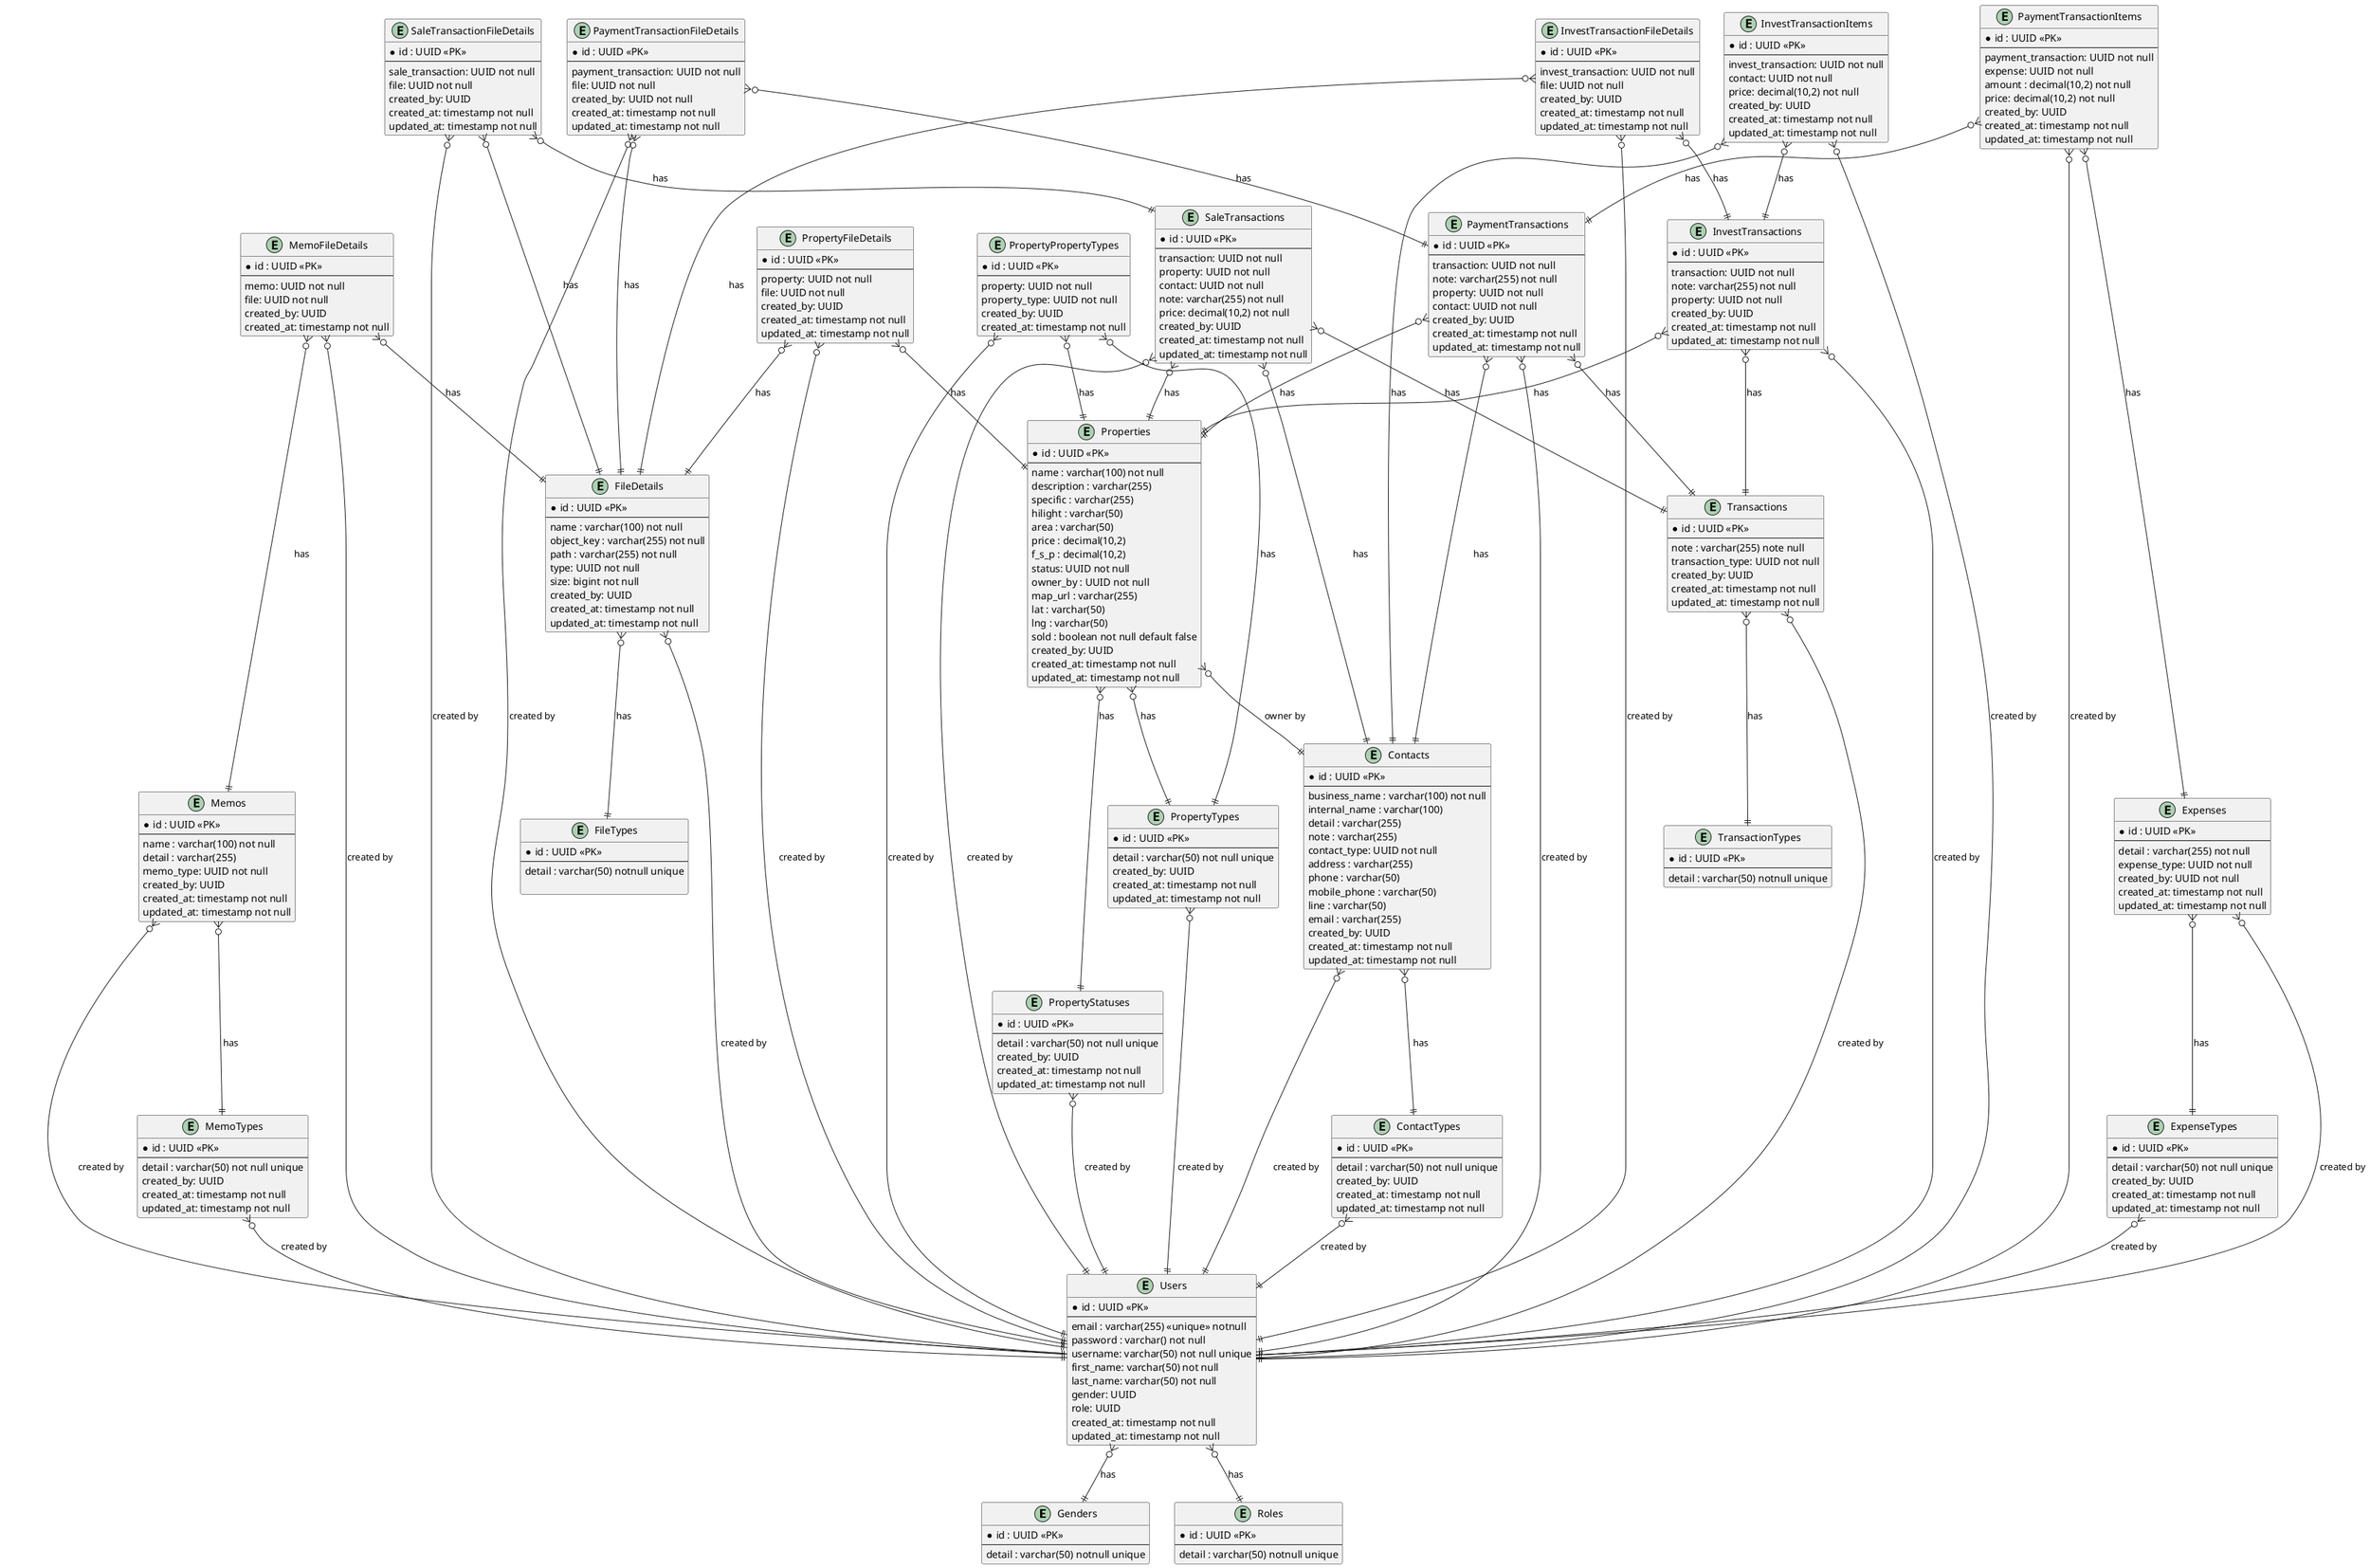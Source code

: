 @startuml "sea-salt"


' Init Entities
entity "Genders" as genders{
    *id : UUID <<PK>>
    --
    detail : varchar(50) notnull unique
}

entity "Roles" as roles {
    *id : UUID <<PK>>
    --
    detail : varchar(50) notnull unique
}

entity "TransactionTypes" as transactionTypes {
    *id : UUID <<PK>>
    --
    detail : varchar(50) notnull unique
}

entity "FileTypes" as fileTypes {
    *id : UUID <<PK>>
    --
    detail : varchar(50) notnull unique
    ' default: image, pdf, other
    
}

' index
' unique constraint

' Entity Definitions




' -- Users Entity
entity "Users" as users {
  *id : UUID <<PK>>
  --
  email : varchar(255) <<unique>> notnull
  password : varchar() not null
  username: varchar(50) not null unique
  first_name: varchar(50) not null
  last_name: varchar(50) not null
  gender: UUID
  role: UUID
  created_at: timestamp not null
  updated_at: timestamp not null
}
' users relationship
users }o--|| genders : has
users }o--|| roles : has



' -- contact entity section

'-- contact type
entity "ContactTypes" as contactTypes {
    *id : UUID <<PK>>
    --
    detail : varchar(50) not null unique
    created_by: UUID
    created_at: timestamp not null
    updated_at: timestamp not null
    ' unique constraint (detail, created_by)
    ' index (created_by)
}
contactTypes }o--|| users : created by

'-- contact
entity "Contacts" as contacts {
    *id : UUID <<PK>>
    --
    business_name : varchar(100) not null
    internal_name : varchar(100) 
    detail : varchar(255) 
    note : varchar(255) 
    contact_type: UUID not null
    address : varchar(255) 
    phone : varchar(50) 
    mobile_phone : varchar(50) 
    line : varchar(50) 
    email : varchar(255) 
    created_by: UUID
    created_at: timestamp not null
    updated_at: timestamp not null 
    ' unique constraint (business_name, created_by)
    ' index (created_by)
    ' index (contact_type)
}
contacts }o--|| contactTypes : has
contacts }o--|| users : created by

' -- File Entity
entity "FileDetails" as filesDetails {
    *id : UUID <<PK>>
    --
    name : varchar(100) not null
    object_key : varchar(255) not null
    path : varchar(255) not null
    type: UUID not null
    size: bigint not null
    created_by: UUID
    created_at: timestamp not null
    updated_at: timestamp not null
    ' unique constraint (name, created_by)
    ' index (created_by)
}
filesDetails }o--|| fileTypes : has
filesDetails }o--|| users : created by


' -- property entity section

entity "PropertyStatuses" as propertyStatuses{
    *id : UUID <<PK>>
    --
    detail : varchar(50) not null unique
    created_by: UUID
    created_at: timestamp not null
    updated_at: timestamp not null
    ' unique constraint (detail, created_by)
    ' index (created_by)
}
propertyStatuses }o--|| users : created by

' -- property type
entity "PropertyTypes" as propertyTypes {
  *id : UUID <<PK>>
  --
  detail : varchar(50) not null unique
  created_by: UUID
  created_at: timestamp not null
  updated_at: timestamp not null
  ' unique constraint (detail, created_by)
  ' index (created_by)
}
propertyTypes }o--|| users : created by

' -- property
entity "Properties" as properties {
    *id : UUID <<PK>>
    --
    name : varchar(100) not null
    description : varchar(255)
    specific : varchar(255)
    hilight : varchar(50)
    area : varchar(50)
    price : decimal(10,2)
    f_s_p : decimal(10,2)
    status: UUID not null
    owner_by : UUID not null
    map_url : varchar(255)
    lat : varchar(50)
    lng : varchar(50)
    sold : boolean not null default false
    created_by: UUID
    created_at: timestamp not null
    updated_at: timestamp not null
    ' unique constraint (name, created_by)
    ' index (created_by)
    ' index (status)
    ' index (owner_by)
}
properties }o--|| propertyStatuses : has
properties }o--|| propertyTypes : has
properties }o--|| contacts : owner by

' property relation table
entity "PropertyPropertyTypes" as propertyPropertyTypes {
    *id : UUID <<PK>>
    --
    property: UUID not null
    property_type: UUID not null
    created_by: UUID
    created_at: timestamp not null
    ' unique constraint (property, property_type, created_by)
    ' index (created_by)
}
propertyPropertyTypes }o--|| properties : has
propertyPropertyTypes }o--|| propertyTypes : has
propertyPropertyTypes }o--|| users : created by

entity "PropertyFileDetails" as propertyFileDetails {
    *id : UUID <<PK>>
    --
    property: UUID not null
    file: UUID not null
    created_by: UUID
    created_at: timestamp not null
    updated_at: timestamp not null
    ' unique constraint (property, file, created_by)
    ' index (created_by)
}
propertyFileDetails }o--|| properties : has
propertyFileDetails }o--|| filesDetails : has
propertyFileDetails }o--|| users : created by


' -- expense section
entity "ExpenseTypes" as expenseTypes {
    *id : UUID <<PK>>
    --
    detail : varchar(50) not null unique
    created_by: UUID
    created_at: timestamp not null
    updated_at: timestamp not null
    ' unique constraint (detail, created_by)
    ' index (created_by)
    ' ondelete RESTRICT
    ' onupdate CASCADE
}
expenseTypes }o--|| users : created by

entity "Expenses" as expenses {
    *id : UUID <<PK>>
    --
    detail : varchar(255) not null
    expense_type: UUID not null
    created_by: UUID not null
    created_at: timestamp not null
    updated_at: timestamp not null
    ' unique constraint (name, created_by, expense_type)
    ' index (created_by)
    ' index (expense_type)
}
expenses }o--|| expenseTypes : has
expenses }o--|| users : created by

' -- memo section
entity "MemoTypes" as memoTypes {
    *id : UUID <<PK>>
    --
    detail : varchar(50) not null unique
    created_by: UUID
    created_at: timestamp not null
    updated_at: timestamp not null
    ' unique constraint (detail, created_by)
    ' index (created_by)
}
memoTypes }o--|| users : created by

entity "Memos" as memos {
    *id : UUID <<PK>>
    --
    name : varchar(100) not null
    detail : varchar(255)
    memo_type: UUID not null
    created_by: UUID
    created_at: timestamp not null
    updated_at: timestamp not null
    ' unique constraint (name, created_by)
    ' index (created_by)
    ' index (memo_type)
}
memos }o--|| memoTypes : has
memos }o--|| users : created by

' -- memo file relation
entity "MemoFileDetails" as memoFileDetails {
    *id : UUID <<PK>>
    --
    memo: UUID not null
    file: UUID not null
    created_by: UUID
    created_at: timestamp not null
    ' unique constraint (memo, file, created_by)
    ' index (created_by)
}
memoFileDetails }o--|| memos : has
memoFileDetails }o--|| filesDetails : has
memoFileDetails }o--|| users : created by

' -- transaction section
entity "Transactions" as transactions {
    *id : UUID <<PK>>
    --
    note : varchar(255) note null
    transaction_type: UUID not null
    created_by: UUID
    created_at: timestamp not null
    updated_at: timestamp not null
    ' index (created_by)
}
transactions }o--|| transactionTypes : has
transactions }o--|| users : created by

' -- sale transaction section
entity "SaleTransactions" as saleTransactions {
    *id : UUID <<PK>>
    --
    transaction: UUID not null
    property: UUID not null
    contact: UUID not null
    note: varchar(255) not null
    price: decimal(10,2) not null
    created_by: UUID
    created_at: timestamp not null
    updated_at: timestamp not null
    ' unique constraint (property, transaction, created_by)
    ' index (created_by)
}
saleTransactions }o--|| transactions : has
saleTransactions }o--|| properties : has
saleTransactions }o--|| contacts : has
saleTransactions }o--|| users : created by

entity "SaleTransactionFileDetails" as saleTransactionFileDetails {
    *id : UUID <<PK>>
    --
    sale_transaction: UUID not null
    file: UUID not null
    created_by: UUID
    created_at: timestamp not null
    updated_at: timestamp not null
    ' unique constraint (sale_transaction, file, created_by)
    ' index (created_by)
}
saleTransactionFileDetails }o--|| saleTransactions : has
saleTransactionFileDetails }o--|| filesDetails : has
saleTransactionFileDetails }o--|| users : created by


' -- invest transaaction section
entity "InvestTransactions" as investTransactions {
    *id : UUID <<PK>>
    --
    transaction: UUID not null
    note: varchar(255) not null
    property: UUID not null
    created_by: UUID
    created_at: timestamp not null
    updated_at: timestamp not null
    ' index (created_by)
}
investTransactions }o--|| transactions : has
investTransactions }o--|| users : created by
investTransactions }o--|| properties : has

entity "InvestTransactionItems" as investTransactionItems {
    *id : UUID <<PK>>
    --
    invest_transaction: UUID not null
    contact: UUID not null
    price: decimal(10,2) not null
    created_by: UUID
    created_at: timestamp not null
    updated_at: timestamp not null
    ' index (invest_transaction)
    ' index (created_by)
}
investTransactionItems }o--|| investTransactions : has
investTransactionItems }o--|| contacts : has
investTransactionItems }o--|| users : created by

' -- invest transaction file relation
entity "InvestTransactionFileDetails" as investTransactionFileDetails {
    *id : UUID <<PK>>
    --
    invest_transaction: UUID not null
    file: UUID not null
    created_by: UUID
    created_at: timestamp not null
    updated_at: timestamp not null
    ' unique constraint (invest_transaction, file, created_by)
    ' index (created_by)
}
investTransactionFileDetails }o--|| investTransactions : has
investTransactionFileDetails }o--|| filesDetails : has
investTransactionFileDetails }o--|| users : created by


' -- payment section
entity "PaymentTransactions" as paymentTransactions {
    *id : UUID <<PK>>
    --
    transaction: UUID not null
    note: varchar(255) not null
    property: UUID not null
    contact: UUID not null
    created_by: UUID
    created_at: timestamp not null
    updated_at: timestamp not null
    ' index (created_by)
}
paymentTransactions }o--|| transactions : has
paymentTransactions }o--|| properties : has
paymentTransactions }o--|| contacts : has
paymentTransactions }o--|| users : created by


entity "PaymentTransactionItems" as paymentTransactionItems {
    *id : UUID <<PK>>
    --
    payment_transaction: UUID not null
    expense: UUID not null
    amount : decimal(10,2) not null
    price: decimal(10,2) not null
    created_by: UUID
    created_at: timestamp not null
    updated_at: timestamp not null
    ' index (payment_transaction)
    ' index (created_by)
}
paymentTransactionItems }o--|| paymentTransactions : has
paymentTransactionItems }o--|| expenses : has
paymentTransactionItems }o--|| users : created by

entity "PaymentTransactionFileDetails" as paymentTransactionFileDetails {
    *id : UUID <<PK>>
    --
    payment_transaction: UUID not null
    file: UUID not null
    created_by: UUID not null
    created_at: timestamp not null
    updated_at: timestamp not null
    ' index (created_by)
}
paymentTransactionFileDetails }o--|| paymentTransactions : has
paymentTransactionFileDetails }o--|| filesDetails : has
paymentTransactionFileDetails }o--|| users : created by


@enduml
